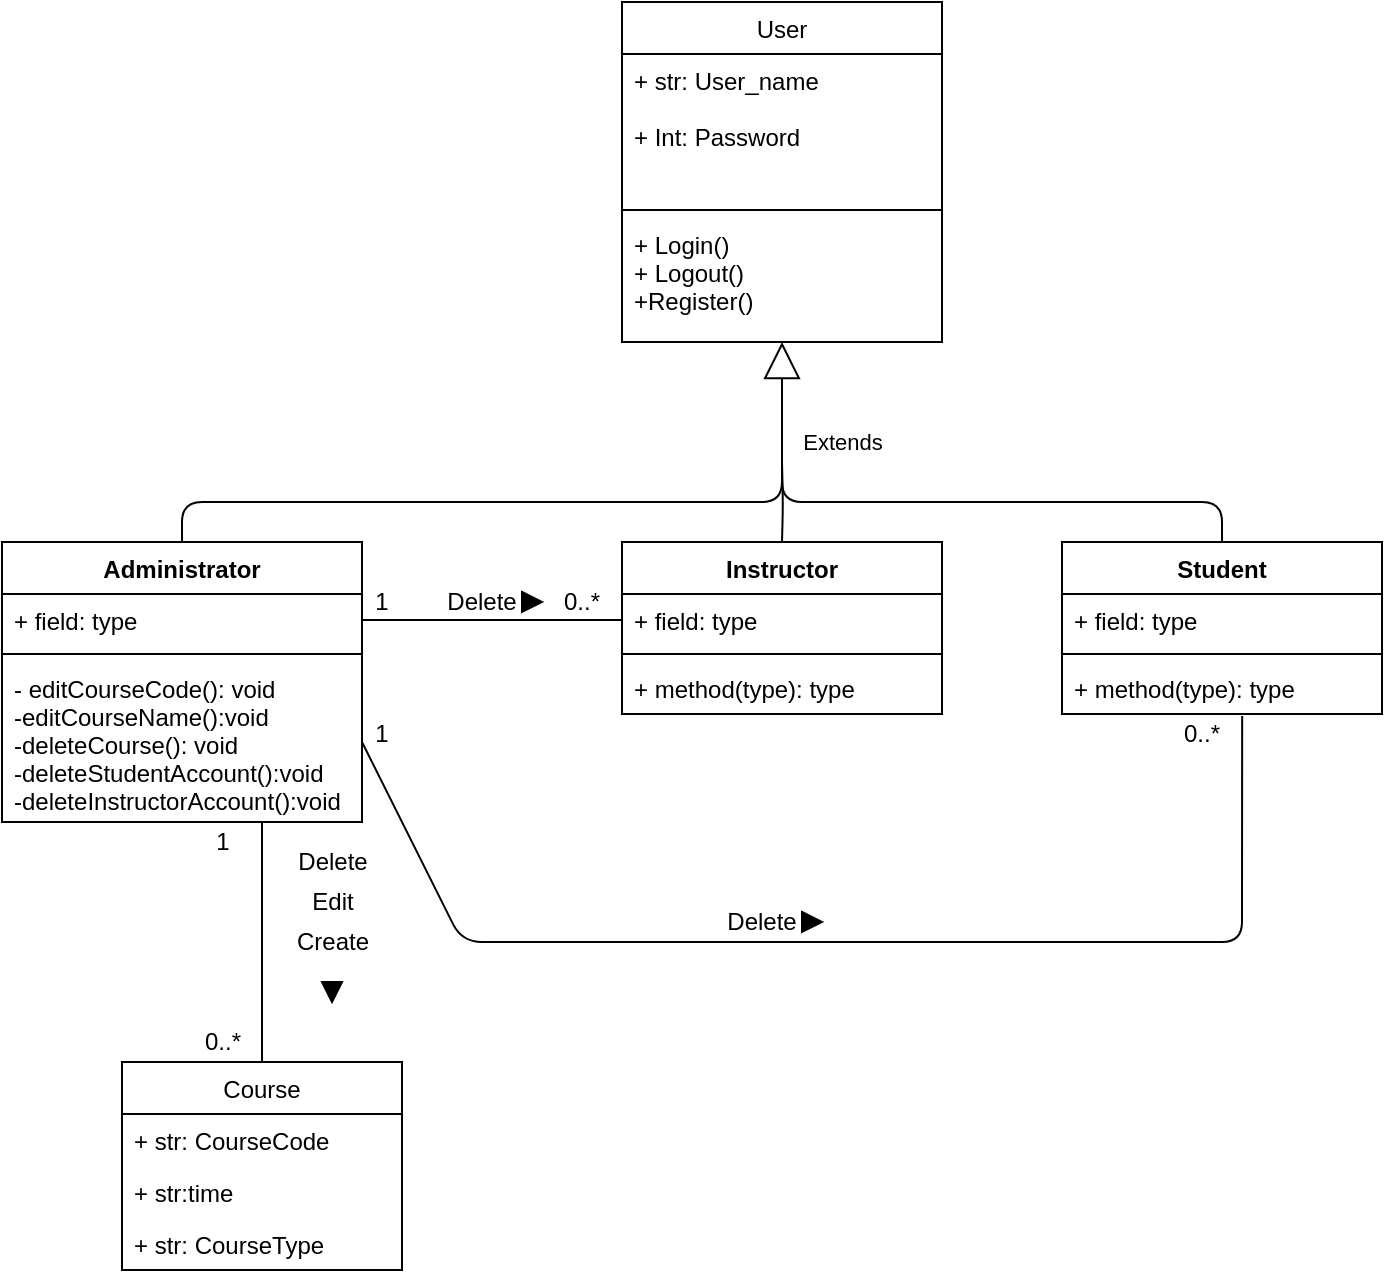 <mxfile version="14.7.4" type="github">
  <diagram id="0Ks4ecTs9P0g9Y5sOIQz" name="Page-1">
    <mxGraphModel dx="1038" dy="603" grid="1" gridSize="10" guides="1" tooltips="1" connect="1" arrows="1" fold="1" page="1" pageScale="1" pageWidth="850" pageHeight="1100" math="0" shadow="0">
      <root>
        <mxCell id="0" />
        <mxCell id="1" parent="0" />
        <mxCell id="jh5FtlDnbmtHi-5MfQ73-8" value="User" style="swimlane;fontStyle=0;align=center;verticalAlign=top;childLayout=stackLayout;horizontal=1;startSize=26;horizontalStack=0;resizeParent=1;resizeParentMax=0;resizeLast=0;collapsible=1;marginBottom=0;" parent="1" vertex="1">
          <mxGeometry x="360" y="210" width="160" height="170" as="geometry" />
        </mxCell>
        <mxCell id="jh5FtlDnbmtHi-5MfQ73-9" value="+ str: User_name&#xa;&#xa;+ Int: Password" style="text;strokeColor=none;fillColor=none;align=left;verticalAlign=top;spacingLeft=4;spacingRight=4;overflow=hidden;rotatable=0;points=[[0,0.5],[1,0.5]];portConstraint=eastwest;" parent="jh5FtlDnbmtHi-5MfQ73-8" vertex="1">
          <mxGeometry y="26" width="160" height="74" as="geometry" />
        </mxCell>
        <mxCell id="jh5FtlDnbmtHi-5MfQ73-10" value="" style="line;strokeWidth=1;fillColor=none;align=left;verticalAlign=middle;spacingTop=-1;spacingLeft=3;spacingRight=3;rotatable=0;labelPosition=right;points=[];portConstraint=eastwest;" parent="jh5FtlDnbmtHi-5MfQ73-8" vertex="1">
          <mxGeometry y="100" width="160" height="8" as="geometry" />
        </mxCell>
        <mxCell id="jh5FtlDnbmtHi-5MfQ73-11" value="+ Login()&#xa;+ Logout()&#xa;+Register()&#xa;" style="text;strokeColor=none;fillColor=none;align=left;verticalAlign=top;spacingLeft=4;spacingRight=4;overflow=hidden;rotatable=0;points=[[0,0.5],[1,0.5]];portConstraint=eastwest;" parent="jh5FtlDnbmtHi-5MfQ73-8" vertex="1">
          <mxGeometry y="108" width="160" height="62" as="geometry" />
        </mxCell>
        <mxCell id="jh5FtlDnbmtHi-5MfQ73-13" value=" Administrator" style="swimlane;fontStyle=1;align=center;verticalAlign=top;childLayout=stackLayout;horizontal=1;startSize=26;horizontalStack=0;resizeParent=1;resizeParentMax=0;resizeLast=0;collapsible=1;marginBottom=0;" parent="1" vertex="1">
          <mxGeometry x="50" y="480" width="180" height="140" as="geometry" />
        </mxCell>
        <mxCell id="jh5FtlDnbmtHi-5MfQ73-14" value="+ field: type" style="text;strokeColor=none;fillColor=none;align=left;verticalAlign=top;spacingLeft=4;spacingRight=4;overflow=hidden;rotatable=0;points=[[0,0.5],[1,0.5]];portConstraint=eastwest;" parent="jh5FtlDnbmtHi-5MfQ73-13" vertex="1">
          <mxGeometry y="26" width="180" height="26" as="geometry" />
        </mxCell>
        <mxCell id="jh5FtlDnbmtHi-5MfQ73-15" value="" style="line;strokeWidth=1;fillColor=none;align=left;verticalAlign=middle;spacingTop=-1;spacingLeft=3;spacingRight=3;rotatable=0;labelPosition=right;points=[];portConstraint=eastwest;" parent="jh5FtlDnbmtHi-5MfQ73-13" vertex="1">
          <mxGeometry y="52" width="180" height="8" as="geometry" />
        </mxCell>
        <mxCell id="jh5FtlDnbmtHi-5MfQ73-16" value="- editCourseCode(): void&#xa;-editCourseName():void&#xa;-deleteCourse(): void&#xa;-deleteStudentAccount():void&#xa;-deleteInstructorAccount():void&#xa;&#xa;" style="text;strokeColor=none;fillColor=none;align=left;verticalAlign=top;spacingLeft=4;spacingRight=4;overflow=hidden;rotatable=0;points=[[0,0.5],[1,0.5]];portConstraint=eastwest;" parent="jh5FtlDnbmtHi-5MfQ73-13" vertex="1">
          <mxGeometry y="60" width="180" height="80" as="geometry" />
        </mxCell>
        <mxCell id="jh5FtlDnbmtHi-5MfQ73-17" value="Instructor" style="swimlane;fontStyle=1;align=center;verticalAlign=top;childLayout=stackLayout;horizontal=1;startSize=26;horizontalStack=0;resizeParent=1;resizeParentMax=0;resizeLast=0;collapsible=1;marginBottom=0;" parent="1" vertex="1">
          <mxGeometry x="360" y="480" width="160" height="86" as="geometry" />
        </mxCell>
        <mxCell id="jh5FtlDnbmtHi-5MfQ73-18" value="+ field: type" style="text;strokeColor=none;fillColor=none;align=left;verticalAlign=top;spacingLeft=4;spacingRight=4;overflow=hidden;rotatable=0;points=[[0,0.5],[1,0.5]];portConstraint=eastwest;" parent="jh5FtlDnbmtHi-5MfQ73-17" vertex="1">
          <mxGeometry y="26" width="160" height="26" as="geometry" />
        </mxCell>
        <mxCell id="jh5FtlDnbmtHi-5MfQ73-19" value="" style="line;strokeWidth=1;fillColor=none;align=left;verticalAlign=middle;spacingTop=-1;spacingLeft=3;spacingRight=3;rotatable=0;labelPosition=right;points=[];portConstraint=eastwest;" parent="jh5FtlDnbmtHi-5MfQ73-17" vertex="1">
          <mxGeometry y="52" width="160" height="8" as="geometry" />
        </mxCell>
        <mxCell id="jh5FtlDnbmtHi-5MfQ73-20" value="+ method(type): type" style="text;strokeColor=none;fillColor=none;align=left;verticalAlign=top;spacingLeft=4;spacingRight=4;overflow=hidden;rotatable=0;points=[[0,0.5],[1,0.5]];portConstraint=eastwest;" parent="jh5FtlDnbmtHi-5MfQ73-17" vertex="1">
          <mxGeometry y="60" width="160" height="26" as="geometry" />
        </mxCell>
        <mxCell id="jh5FtlDnbmtHi-5MfQ73-21" value="Student" style="swimlane;fontStyle=1;align=center;verticalAlign=top;childLayout=stackLayout;horizontal=1;startSize=26;horizontalStack=0;resizeParent=1;resizeParentMax=0;resizeLast=0;collapsible=1;marginBottom=0;" parent="1" vertex="1">
          <mxGeometry x="580" y="480" width="160" height="86" as="geometry" />
        </mxCell>
        <mxCell id="jh5FtlDnbmtHi-5MfQ73-22" value="+ field: type" style="text;strokeColor=none;fillColor=none;align=left;verticalAlign=top;spacingLeft=4;spacingRight=4;overflow=hidden;rotatable=0;points=[[0,0.5],[1,0.5]];portConstraint=eastwest;" parent="jh5FtlDnbmtHi-5MfQ73-21" vertex="1">
          <mxGeometry y="26" width="160" height="26" as="geometry" />
        </mxCell>
        <mxCell id="jh5FtlDnbmtHi-5MfQ73-23" value="" style="line;strokeWidth=1;fillColor=none;align=left;verticalAlign=middle;spacingTop=-1;spacingLeft=3;spacingRight=3;rotatable=0;labelPosition=right;points=[];portConstraint=eastwest;" parent="jh5FtlDnbmtHi-5MfQ73-21" vertex="1">
          <mxGeometry y="52" width="160" height="8" as="geometry" />
        </mxCell>
        <mxCell id="jh5FtlDnbmtHi-5MfQ73-24" value="+ method(type): type" style="text;strokeColor=none;fillColor=none;align=left;verticalAlign=top;spacingLeft=4;spacingRight=4;overflow=hidden;rotatable=0;points=[[0,0.5],[1,0.5]];portConstraint=eastwest;" parent="jh5FtlDnbmtHi-5MfQ73-21" vertex="1">
          <mxGeometry y="60" width="160" height="26" as="geometry" />
        </mxCell>
        <mxCell id="jh5FtlDnbmtHi-5MfQ73-28" value="Extends" style="endArrow=block;endSize=16;endFill=0;html=1;entryX=0.5;entryY=1;entryDx=0;entryDy=0;exitX=0.5;exitY=0;exitDx=0;exitDy=0;" parent="1" source="jh5FtlDnbmtHi-5MfQ73-13" target="jh5FtlDnbmtHi-5MfQ73-8" edge="1">
          <mxGeometry x="0.749" y="-30" width="160" relative="1" as="geometry">
            <mxPoint x="201" y="480" as="sourcePoint" />
            <mxPoint x="500" y="460" as="targetPoint" />
            <Array as="points">
              <mxPoint x="140" y="460" />
              <mxPoint x="440" y="460" />
            </Array>
            <mxPoint as="offset" />
          </mxGeometry>
        </mxCell>
        <mxCell id="jh5FtlDnbmtHi-5MfQ73-31" value="" style="endArrow=none;html=1;edgeStyle=orthogonalEdgeStyle;" parent="1" target="jh5FtlDnbmtHi-5MfQ73-17" edge="1">
          <mxGeometry relative="1" as="geometry">
            <mxPoint x="440" y="440" as="sourcePoint" />
            <mxPoint x="500" y="460" as="targetPoint" />
          </mxGeometry>
        </mxCell>
        <mxCell id="jh5FtlDnbmtHi-5MfQ73-35" value="" style="endArrow=none;html=1;edgeStyle=orthogonalEdgeStyle;entryX=0.5;entryY=0;entryDx=0;entryDy=0;" parent="1" target="jh5FtlDnbmtHi-5MfQ73-21" edge="1">
          <mxGeometry relative="1" as="geometry">
            <mxPoint x="440" y="440" as="sourcePoint" />
            <mxPoint x="500" y="460" as="targetPoint" />
            <Array as="points">
              <mxPoint x="440" y="460" />
              <mxPoint x="660" y="460" />
            </Array>
          </mxGeometry>
        </mxCell>
        <mxCell id="jh5FtlDnbmtHi-5MfQ73-40" value="Course" style="swimlane;fontStyle=0;childLayout=stackLayout;horizontal=1;startSize=26;fillColor=none;horizontalStack=0;resizeParent=1;resizeParentMax=0;resizeLast=0;collapsible=1;marginBottom=0;" parent="1" vertex="1">
          <mxGeometry x="110" y="740" width="140" height="104" as="geometry" />
        </mxCell>
        <mxCell id="jh5FtlDnbmtHi-5MfQ73-41" value="+ str: CourseCode" style="text;strokeColor=none;fillColor=none;align=left;verticalAlign=top;spacingLeft=4;spacingRight=4;overflow=hidden;rotatable=0;points=[[0,0.5],[1,0.5]];portConstraint=eastwest;" parent="jh5FtlDnbmtHi-5MfQ73-40" vertex="1">
          <mxGeometry y="26" width="140" height="26" as="geometry" />
        </mxCell>
        <mxCell id="jh5FtlDnbmtHi-5MfQ73-42" value="+ str:time &#xa;" style="text;strokeColor=none;fillColor=none;align=left;verticalAlign=top;spacingLeft=4;spacingRight=4;overflow=hidden;rotatable=0;points=[[0,0.5],[1,0.5]];portConstraint=eastwest;" parent="jh5FtlDnbmtHi-5MfQ73-40" vertex="1">
          <mxGeometry y="52" width="140" height="26" as="geometry" />
        </mxCell>
        <mxCell id="jh5FtlDnbmtHi-5MfQ73-43" value="+ str: CourseType" style="text;strokeColor=none;fillColor=none;align=left;verticalAlign=top;spacingLeft=4;spacingRight=4;overflow=hidden;rotatable=0;points=[[0,0.5],[1,0.5]];portConstraint=eastwest;" parent="jh5FtlDnbmtHi-5MfQ73-40" vertex="1">
          <mxGeometry y="78" width="140" height="26" as="geometry" />
        </mxCell>
        <mxCell id="yiBvlV-o7qWcCZld0VGW-4" value="1" style="text;html=1;align=center;verticalAlign=middle;resizable=0;points=[];autosize=1;strokeColor=none;" vertex="1" parent="1">
          <mxGeometry x="150" y="620" width="20" height="20" as="geometry" />
        </mxCell>
        <mxCell id="yiBvlV-o7qWcCZld0VGW-5" value="Create" style="text;html=1;align=center;verticalAlign=middle;resizable=0;points=[];autosize=1;strokeColor=none;" vertex="1" parent="1">
          <mxGeometry x="190" y="670" width="50" height="20" as="geometry" />
        </mxCell>
        <mxCell id="yiBvlV-o7qWcCZld0VGW-6" value="" style="triangle;whiteSpace=wrap;html=1;direction=south;fillColor=#000000;" vertex="1" parent="1">
          <mxGeometry x="210" y="700" width="10" height="10" as="geometry" />
        </mxCell>
        <mxCell id="yiBvlV-o7qWcCZld0VGW-7" value="" style="endArrow=none;html=1;entryX=0;entryY=0.5;entryDx=0;entryDy=0;exitX=1;exitY=0.5;exitDx=0;exitDy=0;" edge="1" parent="1" source="jh5FtlDnbmtHi-5MfQ73-14" target="jh5FtlDnbmtHi-5MfQ73-18">
          <mxGeometry width="50" height="50" relative="1" as="geometry">
            <mxPoint x="280" y="600" as="sourcePoint" />
            <mxPoint x="330" y="550" as="targetPoint" />
          </mxGeometry>
        </mxCell>
        <mxCell id="yiBvlV-o7qWcCZld0VGW-8" value="Delete" style="text;html=1;strokeColor=none;fillColor=none;align=center;verticalAlign=middle;whiteSpace=wrap;rounded=0;" vertex="1" parent="1">
          <mxGeometry x="270" y="500" width="40" height="20" as="geometry" />
        </mxCell>
        <mxCell id="yiBvlV-o7qWcCZld0VGW-9" value="1" style="text;html=1;strokeColor=none;fillColor=none;align=center;verticalAlign=middle;whiteSpace=wrap;rounded=0;" vertex="1" parent="1">
          <mxGeometry x="220" y="500" width="40" height="20" as="geometry" />
        </mxCell>
        <mxCell id="yiBvlV-o7qWcCZld0VGW-10" value="0..*" style="text;html=1;strokeColor=none;fillColor=none;align=center;verticalAlign=middle;whiteSpace=wrap;rounded=0;" vertex="1" parent="1">
          <mxGeometry x="320" y="500" width="40" height="20" as="geometry" />
        </mxCell>
        <mxCell id="yiBvlV-o7qWcCZld0VGW-11" value="" style="triangle;whiteSpace=wrap;html=1;fillColor=#000000;" vertex="1" parent="1">
          <mxGeometry x="310" y="505" width="10" height="10" as="geometry" />
        </mxCell>
        <mxCell id="yiBvlV-o7qWcCZld0VGW-12" value="" style="endArrow=none;html=1;exitX=1;exitY=0.5;exitDx=0;exitDy=0;entryX=0.563;entryY=1.038;entryDx=0;entryDy=0;entryPerimeter=0;" edge="1" parent="1" source="jh5FtlDnbmtHi-5MfQ73-16" target="jh5FtlDnbmtHi-5MfQ73-24">
          <mxGeometry width="50" height="50" relative="1" as="geometry">
            <mxPoint x="280" y="600" as="sourcePoint" />
            <mxPoint x="330" y="550" as="targetPoint" />
            <Array as="points">
              <mxPoint x="280" y="680" />
              <mxPoint x="390" y="680" />
              <mxPoint x="670" y="680" />
            </Array>
          </mxGeometry>
        </mxCell>
        <mxCell id="yiBvlV-o7qWcCZld0VGW-13" value="Delete" style="text;html=1;strokeColor=none;fillColor=none;align=center;verticalAlign=middle;whiteSpace=wrap;rounded=0;" vertex="1" parent="1">
          <mxGeometry x="410" y="660" width="40" height="20" as="geometry" />
        </mxCell>
        <mxCell id="yiBvlV-o7qWcCZld0VGW-14" value="" style="triangle;whiteSpace=wrap;html=1;fillColor=#000000;" vertex="1" parent="1">
          <mxGeometry x="450" y="665" width="10" height="10" as="geometry" />
        </mxCell>
        <mxCell id="yiBvlV-o7qWcCZld0VGW-15" value="0..*" style="text;html=1;strokeColor=none;fillColor=none;align=center;verticalAlign=middle;whiteSpace=wrap;rounded=0;" vertex="1" parent="1">
          <mxGeometry x="630" y="566" width="40" height="20" as="geometry" />
        </mxCell>
        <mxCell id="yiBvlV-o7qWcCZld0VGW-16" value="1" style="text;html=1;strokeColor=none;fillColor=none;align=center;verticalAlign=middle;whiteSpace=wrap;rounded=0;" vertex="1" parent="1">
          <mxGeometry x="220" y="566" width="40" height="20" as="geometry" />
        </mxCell>
        <mxCell id="yiBvlV-o7qWcCZld0VGW-17" value="Edit" style="text;html=1;align=center;verticalAlign=middle;resizable=0;points=[];autosize=1;strokeColor=none;" vertex="1" parent="1">
          <mxGeometry x="195" y="650" width="40" height="20" as="geometry" />
        </mxCell>
        <mxCell id="yiBvlV-o7qWcCZld0VGW-18" value="Delete" style="text;html=1;align=center;verticalAlign=middle;resizable=0;points=[];autosize=1;strokeColor=none;" vertex="1" parent="1">
          <mxGeometry x="190" y="630" width="50" height="20" as="geometry" />
        </mxCell>
        <mxCell id="yiBvlV-o7qWcCZld0VGW-19" value="" style="endArrow=none;html=1;entryX=0.5;entryY=0;entryDx=0;entryDy=0;" edge="1" parent="1" target="jh5FtlDnbmtHi-5MfQ73-40">
          <mxGeometry width="50" height="50" relative="1" as="geometry">
            <mxPoint x="180" y="620" as="sourcePoint" />
            <mxPoint x="330" y="500" as="targetPoint" />
          </mxGeometry>
        </mxCell>
        <mxCell id="yiBvlV-o7qWcCZld0VGW-21" value="0..*" style="text;html=1;align=center;verticalAlign=middle;resizable=0;points=[];autosize=1;strokeColor=none;" vertex="1" parent="1">
          <mxGeometry x="145" y="720" width="30" height="20" as="geometry" />
        </mxCell>
      </root>
    </mxGraphModel>
  </diagram>
</mxfile>
